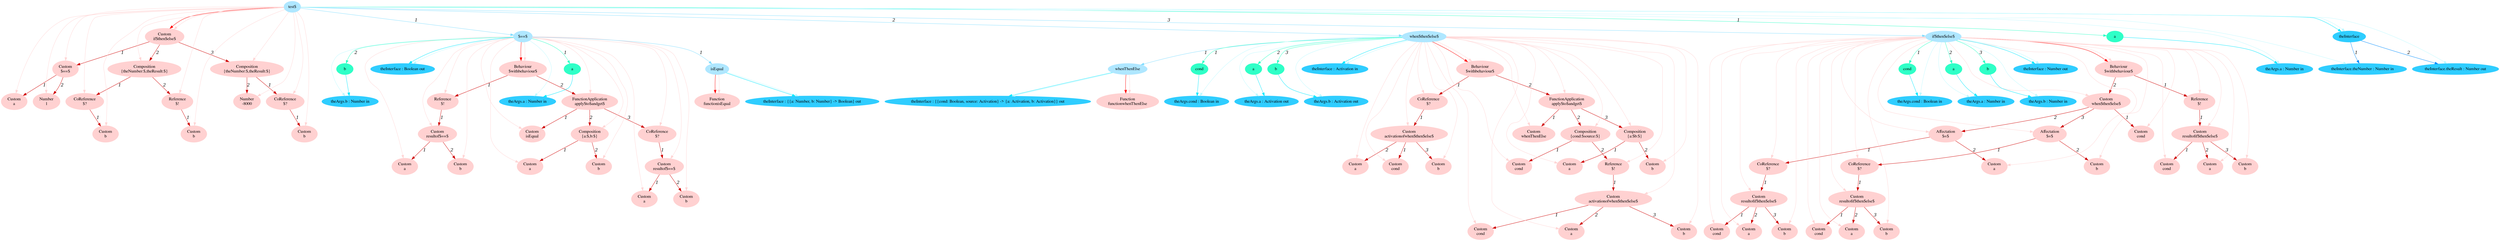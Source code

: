 digraph g{node_12953 [shape="ellipse", style="filled", color="#ffd1d1", fontname="Times", label="Function
functionisEqual" ]
node_12970 [shape="ellipse", style="filled", color="#ffd1d1", fontname="Times", label="Behaviour
$withbehaviour$" ]
node_12972 [shape="ellipse", style="filled", color="#ffd1d1", fontname="Times", label="Reference
$!" ]
node_12974 [shape="ellipse", style="filled", color="#ffd1d1", fontname="Times", label="Custom
resultof$==$" ]
node_12976 [shape="ellipse", style="filled", color="#ffd1d1", fontname="Times", label="Custom
a" ]
node_12978 [shape="ellipse", style="filled", color="#ffd1d1", fontname="Times", label="Custom
b" ]
node_12983 [shape="ellipse", style="filled", color="#ffd1d1", fontname="Times", label="FunctionApplication
apply$to$andget$" ]
node_12985 [shape="ellipse", style="filled", color="#ffd1d1", fontname="Times", label="Custom
isEqual" ]
node_12987 [shape="ellipse", style="filled", color="#ffd1d1", fontname="Times", label="Composition
{a:$,b:$}" ]
node_12989 [shape="ellipse", style="filled", color="#ffd1d1", fontname="Times", label="Custom
a" ]
node_12991 [shape="ellipse", style="filled", color="#ffd1d1", fontname="Times", label="Custom
b" ]
node_12995 [shape="ellipse", style="filled", color="#ffd1d1", fontname="Times", label="CoReference
$?" ]
node_12997 [shape="ellipse", style="filled", color="#ffd1d1", fontname="Times", label="Custom
resultof$==$" ]
node_12999 [shape="ellipse", style="filled", color="#ffd1d1", fontname="Times", label="Custom
a" ]
node_13001 [shape="ellipse", style="filled", color="#ffd1d1", fontname="Times", label="Custom
b" ]
node_13017 [shape="ellipse", style="filled", color="#ffd1d1", fontname="Times", label="Function
functionwhenThenElse" ]
node_13039 [shape="ellipse", style="filled", color="#ffd1d1", fontname="Times", label="Behaviour
$withbehaviour$" ]
node_13041 [shape="ellipse", style="filled", color="#ffd1d1", fontname="Times", label="CoReference
$?" ]
node_13043 [shape="ellipse", style="filled", color="#ffd1d1", fontname="Times", label="Custom
activationofwhen$then$else$" ]
node_13045 [shape="ellipse", style="filled", color="#ffd1d1", fontname="Times", label="Custom
cond" ]
node_13047 [shape="ellipse", style="filled", color="#ffd1d1", fontname="Times", label="Custom
a" ]
node_13049 [shape="ellipse", style="filled", color="#ffd1d1", fontname="Times", label="Custom
b" ]
node_13055 [shape="ellipse", style="filled", color="#ffd1d1", fontname="Times", label="FunctionApplication
apply$to$andget$" ]
node_13057 [shape="ellipse", style="filled", color="#ffd1d1", fontname="Times", label="Custom
whenThenElse" ]
node_13059 [shape="ellipse", style="filled", color="#ffd1d1", fontname="Times", label="Composition
{cond:$source:$}" ]
node_13061 [shape="ellipse", style="filled", color="#ffd1d1", fontname="Times", label="Custom
cond" ]
node_13063 [shape="ellipse", style="filled", color="#ffd1d1", fontname="Times", label="Reference
$!" ]
node_13065 [shape="ellipse", style="filled", color="#ffd1d1", fontname="Times", label="Custom
activationofwhen$then$else$" ]
node_13067 [shape="ellipse", style="filled", color="#ffd1d1", fontname="Times", label="Custom
cond" ]
node_13069 [shape="ellipse", style="filled", color="#ffd1d1", fontname="Times", label="Custom
a" ]
node_13071 [shape="ellipse", style="filled", color="#ffd1d1", fontname="Times", label="Custom
b" ]
node_13079 [shape="ellipse", style="filled", color="#ffd1d1", fontname="Times", label="Composition
{a:$b:$}" ]
node_13081 [shape="ellipse", style="filled", color="#ffd1d1", fontname="Times", label="Custom
a" ]
node_13083 [shape="ellipse", style="filled", color="#ffd1d1", fontname="Times", label="Custom
b" ]
node_13112 [shape="ellipse", style="filled", color="#ffd1d1", fontname="Times", label="Behaviour
$withbehaviour$" ]
node_13114 [shape="ellipse", style="filled", color="#ffd1d1", fontname="Times", label="Reference
$!" ]
node_13116 [shape="ellipse", style="filled", color="#ffd1d1", fontname="Times", label="Custom
resultofif$then$else$" ]
node_13118 [shape="ellipse", style="filled", color="#ffd1d1", fontname="Times", label="Custom
cond" ]
node_13120 [shape="ellipse", style="filled", color="#ffd1d1", fontname="Times", label="Custom
a" ]
node_13122 [shape="ellipse", style="filled", color="#ffd1d1", fontname="Times", label="Custom
b" ]
node_13128 [shape="ellipse", style="filled", color="#ffd1d1", fontname="Times", label="Custom
when$then$else$" ]
node_13130 [shape="ellipse", style="filled", color="#ffd1d1", fontname="Times", label="Custom
cond" ]
node_13132 [shape="ellipse", style="filled", color="#ffd1d1", fontname="Times", label="Affectation
$=$" ]
node_13134 [shape="ellipse", style="filled", color="#ffd1d1", fontname="Times", label="CoReference
$?" ]
node_13136 [shape="ellipse", style="filled", color="#ffd1d1", fontname="Times", label="Custom
resultofif$then$else$" ]
node_13138 [shape="ellipse", style="filled", color="#ffd1d1", fontname="Times", label="Custom
cond" ]
node_13140 [shape="ellipse", style="filled", color="#ffd1d1", fontname="Times", label="Custom
a" ]
node_13142 [shape="ellipse", style="filled", color="#ffd1d1", fontname="Times", label="Custom
b" ]
node_13148 [shape="ellipse", style="filled", color="#ffd1d1", fontname="Times", label="Custom
a" ]
node_13152 [shape="ellipse", style="filled", color="#ffd1d1", fontname="Times", label="Affectation
$=$" ]
node_13154 [shape="ellipse", style="filled", color="#ffd1d1", fontname="Times", label="CoReference
$?" ]
node_13156 [shape="ellipse", style="filled", color="#ffd1d1", fontname="Times", label="Custom
resultofif$then$else$" ]
node_13158 [shape="ellipse", style="filled", color="#ffd1d1", fontname="Times", label="Custom
cond" ]
node_13160 [shape="ellipse", style="filled", color="#ffd1d1", fontname="Times", label="Custom
a" ]
node_13162 [shape="ellipse", style="filled", color="#ffd1d1", fontname="Times", label="Custom
b" ]
node_13168 [shape="ellipse", style="filled", color="#ffd1d1", fontname="Times", label="Custom
b" ]
node_13195 [shape="ellipse", style="filled", color="#ffd1d1", fontname="Times", label="Custom
if$then$else$" ]
node_13197 [shape="ellipse", style="filled", color="#ffd1d1", fontname="Times", label="Custom
$==$" ]
node_13199 [shape="ellipse", style="filled", color="#ffd1d1", fontname="Times", label="Custom
a" ]
node_13201 [shape="ellipse", style="filled", color="#ffd1d1", fontname="Times", label="Number
1" ]
node_13205 [shape="ellipse", style="filled", color="#ffd1d1", fontname="Times", label="Composition
{theNumber:$,theResult:$}" ]
node_13207 [shape="ellipse", style="filled", color="#ffd1d1", fontname="Times", label="CoReference
$?" ]
node_13209 [shape="ellipse", style="filled", color="#ffd1d1", fontname="Times", label="Custom
b" ]
node_13212 [shape="ellipse", style="filled", color="#ffd1d1", fontname="Times", label="Reference
$!" ]
node_13214 [shape="ellipse", style="filled", color="#ffd1d1", fontname="Times", label="Custom
b" ]
node_13219 [shape="ellipse", style="filled", color="#ffd1d1", fontname="Times", label="Composition
{theNumber:$,theResult:$}" ]
node_13221 [shape="ellipse", style="filled", color="#ffd1d1", fontname="Times", label="CoReference
$?" ]
node_13223 [shape="ellipse", style="filled", color="#ffd1d1", fontname="Times", label="Custom
b" ]
node_13226 [shape="ellipse", style="filled", color="#ffd1d1", fontname="Times", label="Number
-8000" ]
node_12947 [shape="ellipse", style="filled", color="#afe7ff", fontname="Times", label="test$" ]
node_12948 [shape="ellipse", style="filled", color="#afe7ff", fontname="Times", label="$==$" ]
node_12949 [shape="ellipse", style="filled", color="#afe7ff", fontname="Times", label="isEqual" ]
node_13012 [shape="ellipse", style="filled", color="#afe7ff", fontname="Times", label="when$then$else$" ]
node_13013 [shape="ellipse", style="filled", color="#afe7ff", fontname="Times", label="whenThenElse" ]
node_13093 [shape="ellipse", style="filled", color="#afe7ff", fontname="Times", label="if$then$else$" ]
node_12957 [shape="ellipse", style="filled", color="#2fffc7", fontname="Times", label="a" ]
node_12961 [shape="ellipse", style="filled", color="#2fffc7", fontname="Times", label="b" ]
node_13021 [shape="ellipse", style="filled", color="#2fffc7", fontname="Times", label="cond" ]
node_13025 [shape="ellipse", style="filled", color="#2fffc7", fontname="Times", label="a" ]
node_13029 [shape="ellipse", style="filled", color="#2fffc7", fontname="Times", label="b" ]
node_13094 [shape="ellipse", style="filled", color="#2fffc7", fontname="Times", label="cond" ]
node_13098 [shape="ellipse", style="filled", color="#2fffc7", fontname="Times", label="a" ]
node_13102 [shape="ellipse", style="filled", color="#2fffc7", fontname="Times", label="b" ]
node_13181 [shape="ellipse", style="filled", color="#2fffc7", fontname="Times", label="a" ]
node_12950 [shape="ellipse", style="filled", color="#2fcdff", fontname="Times", label="theInterface : {{a: Number, b: Number} -> Boolean} out" ]
node_12958 [shape="ellipse", style="filled", color="#2fcdff", fontname="Times", label="theArgs.a : Number in" ]
node_12962 [shape="ellipse", style="filled", color="#2fcdff", fontname="Times", label="theArgs.b : Number in" ]
node_12967 [shape="ellipse", style="filled", color="#2fcdff", fontname="Times", label="theInterface : Boolean out" ]
node_13014 [shape="ellipse", style="filled", color="#2fcdff", fontname="Times", label="theInterface : {{cond: Boolean, source: Activation} -> {a: Activation, b: Activation}} out" ]
node_13022 [shape="ellipse", style="filled", color="#2fcdff", fontname="Times", label="theArgs.cond : Boolean in" ]
node_13026 [shape="ellipse", style="filled", color="#2fcdff", fontname="Times", label="theArgs.a : Activation out" ]
node_13030 [shape="ellipse", style="filled", color="#2fcdff", fontname="Times", label="theArgs.b : Activation out" ]
node_13036 [shape="ellipse", style="filled", color="#2fcdff", fontname="Times", label="theInterface : Activation in" ]
node_13095 [shape="ellipse", style="filled", color="#2fcdff", fontname="Times", label="theArgs.cond : Boolean in" ]
node_13099 [shape="ellipse", style="filled", color="#2fcdff", fontname="Times", label="theArgs.a : Number in" ]
node_13103 [shape="ellipse", style="filled", color="#2fcdff", fontname="Times", label="theArgs.b : Number in" ]
node_13109 [shape="ellipse", style="filled", color="#2fcdff", fontname="Times", label="theInterface : Number out" ]
node_13182 [shape="ellipse", style="filled", color="#2fcdff", fontname="Times", label="theArgs.a : Number in" ]
node_13186 [shape="ellipse", style="filled", color="#2fcdff", fontname="Times", label="theInterface" ]
node_13187 [shape="ellipse", style="filled", color="#2fcdff", fontname="Times", label="theInterface.theNumber : Number in" ]
node_13189 [shape="ellipse", style="filled", color="#2fcdff", fontname="Times", label="theInterface.theResult : Number out" ]
node_12974 -> node_12976 [dir=forward, arrowHead=normal, fontname="Times-Italic", arrowsize=1, color="#d00000", label="1",  headlabel="", taillabel="" ]
node_12974 -> node_12978 [dir=forward, arrowHead=normal, fontname="Times-Italic", arrowsize=1, color="#d00000", label="2",  headlabel="", taillabel="" ]
node_12972 -> node_12974 [dir=forward, arrowHead=normal, fontname="Times-Italic", arrowsize=1, color="#d00000", label="1",  headlabel="", taillabel="" ]
node_12987 -> node_12989 [dir=forward, arrowHead=normal, fontname="Times-Italic", arrowsize=1, color="#d00000", label="1",  headlabel="", taillabel="" ]
node_12987 -> node_12991 [dir=forward, arrowHead=normal, fontname="Times-Italic", arrowsize=1, color="#d00000", label="2",  headlabel="", taillabel="" ]
node_12997 -> node_12999 [dir=forward, arrowHead=normal, fontname="Times-Italic", arrowsize=1, color="#d00000", label="1",  headlabel="", taillabel="" ]
node_12997 -> node_13001 [dir=forward, arrowHead=normal, fontname="Times-Italic", arrowsize=1, color="#d00000", label="2",  headlabel="", taillabel="" ]
node_12995 -> node_12997 [dir=forward, arrowHead=normal, fontname="Times-Italic", arrowsize=1, color="#d00000", label="1",  headlabel="", taillabel="" ]
node_12983 -> node_12985 [dir=forward, arrowHead=normal, fontname="Times-Italic", arrowsize=1, color="#d00000", label="1",  headlabel="", taillabel="" ]
node_12983 -> node_12987 [dir=forward, arrowHead=normal, fontname="Times-Italic", arrowsize=1, color="#d00000", label="2",  headlabel="", taillabel="" ]
node_12983 -> node_12995 [dir=forward, arrowHead=normal, fontname="Times-Italic", arrowsize=1, color="#d00000", label="3",  headlabel="", taillabel="" ]
node_12970 -> node_12972 [dir=forward, arrowHead=normal, fontname="Times-Italic", arrowsize=1, color="#d00000", label="1",  headlabel="", taillabel="" ]
node_12970 -> node_12983 [dir=forward, arrowHead=normal, fontname="Times-Italic", arrowsize=1, color="#d00000", label="2",  headlabel="", taillabel="" ]
node_13043 -> node_13045 [dir=forward, arrowHead=normal, fontname="Times-Italic", arrowsize=1, color="#d00000", label="1",  headlabel="", taillabel="" ]
node_13043 -> node_13047 [dir=forward, arrowHead=normal, fontname="Times-Italic", arrowsize=1, color="#d00000", label="2",  headlabel="", taillabel="" ]
node_13043 -> node_13049 [dir=forward, arrowHead=normal, fontname="Times-Italic", arrowsize=1, color="#d00000", label="3",  headlabel="", taillabel="" ]
node_13041 -> node_13043 [dir=forward, arrowHead=normal, fontname="Times-Italic", arrowsize=1, color="#d00000", label="1",  headlabel="", taillabel="" ]
node_13065 -> node_13067 [dir=forward, arrowHead=normal, fontname="Times-Italic", arrowsize=1, color="#d00000", label="1",  headlabel="", taillabel="" ]
node_13065 -> node_13069 [dir=forward, arrowHead=normal, fontname="Times-Italic", arrowsize=1, color="#d00000", label="2",  headlabel="", taillabel="" ]
node_13065 -> node_13071 [dir=forward, arrowHead=normal, fontname="Times-Italic", arrowsize=1, color="#d00000", label="3",  headlabel="", taillabel="" ]
node_13063 -> node_13065 [dir=forward, arrowHead=normal, fontname="Times-Italic", arrowsize=1, color="#d00000", label="1",  headlabel="", taillabel="" ]
node_13059 -> node_13061 [dir=forward, arrowHead=normal, fontname="Times-Italic", arrowsize=1, color="#d00000", label="1",  headlabel="", taillabel="" ]
node_13059 -> node_13063 [dir=forward, arrowHead=normal, fontname="Times-Italic", arrowsize=1, color="#d00000", label="2",  headlabel="", taillabel="" ]
node_13079 -> node_13081 [dir=forward, arrowHead=normal, fontname="Times-Italic", arrowsize=1, color="#d00000", label="1",  headlabel="", taillabel="" ]
node_13079 -> node_13083 [dir=forward, arrowHead=normal, fontname="Times-Italic", arrowsize=1, color="#d00000", label="2",  headlabel="", taillabel="" ]
node_13055 -> node_13057 [dir=forward, arrowHead=normal, fontname="Times-Italic", arrowsize=1, color="#d00000", label="1",  headlabel="", taillabel="" ]
node_13055 -> node_13059 [dir=forward, arrowHead=normal, fontname="Times-Italic", arrowsize=1, color="#d00000", label="2",  headlabel="", taillabel="" ]
node_13055 -> node_13079 [dir=forward, arrowHead=normal, fontname="Times-Italic", arrowsize=1, color="#d00000", label="3",  headlabel="", taillabel="" ]
node_13039 -> node_13041 [dir=forward, arrowHead=normal, fontname="Times-Italic", arrowsize=1, color="#d00000", label="1",  headlabel="", taillabel="" ]
node_13039 -> node_13055 [dir=forward, arrowHead=normal, fontname="Times-Italic", arrowsize=1, color="#d00000", label="2",  headlabel="", taillabel="" ]
node_13116 -> node_13118 [dir=forward, arrowHead=normal, fontname="Times-Italic", arrowsize=1, color="#d00000", label="1",  headlabel="", taillabel="" ]
node_13116 -> node_13120 [dir=forward, arrowHead=normal, fontname="Times-Italic", arrowsize=1, color="#d00000", label="2",  headlabel="", taillabel="" ]
node_13116 -> node_13122 [dir=forward, arrowHead=normal, fontname="Times-Italic", arrowsize=1, color="#d00000", label="3",  headlabel="", taillabel="" ]
node_13114 -> node_13116 [dir=forward, arrowHead=normal, fontname="Times-Italic", arrowsize=1, color="#d00000", label="1",  headlabel="", taillabel="" ]
node_13136 -> node_13138 [dir=forward, arrowHead=normal, fontname="Times-Italic", arrowsize=1, color="#d00000", label="1",  headlabel="", taillabel="" ]
node_13136 -> node_13140 [dir=forward, arrowHead=normal, fontname="Times-Italic", arrowsize=1, color="#d00000", label="2",  headlabel="", taillabel="" ]
node_13136 -> node_13142 [dir=forward, arrowHead=normal, fontname="Times-Italic", arrowsize=1, color="#d00000", label="3",  headlabel="", taillabel="" ]
node_13134 -> node_13136 [dir=forward, arrowHead=normal, fontname="Times-Italic", arrowsize=1, color="#d00000", label="1",  headlabel="", taillabel="" ]
node_13132 -> node_13134 [dir=forward, arrowHead=normal, fontname="Times-Italic", arrowsize=1, color="#d00000", label="1",  headlabel="", taillabel="" ]
node_13132 -> node_13148 [dir=forward, arrowHead=normal, fontname="Times-Italic", arrowsize=1, color="#d00000", label="2",  headlabel="", taillabel="" ]
node_13156 -> node_13158 [dir=forward, arrowHead=normal, fontname="Times-Italic", arrowsize=1, color="#d00000", label="1",  headlabel="", taillabel="" ]
node_13156 -> node_13160 [dir=forward, arrowHead=normal, fontname="Times-Italic", arrowsize=1, color="#d00000", label="2",  headlabel="", taillabel="" ]
node_13156 -> node_13162 [dir=forward, arrowHead=normal, fontname="Times-Italic", arrowsize=1, color="#d00000", label="3",  headlabel="", taillabel="" ]
node_13154 -> node_13156 [dir=forward, arrowHead=normal, fontname="Times-Italic", arrowsize=1, color="#d00000", label="1",  headlabel="", taillabel="" ]
node_13152 -> node_13154 [dir=forward, arrowHead=normal, fontname="Times-Italic", arrowsize=1, color="#d00000", label="1",  headlabel="", taillabel="" ]
node_13152 -> node_13168 [dir=forward, arrowHead=normal, fontname="Times-Italic", arrowsize=1, color="#d00000", label="2",  headlabel="", taillabel="" ]
node_13128 -> node_13130 [dir=forward, arrowHead=normal, fontname="Times-Italic", arrowsize=1, color="#d00000", label="1",  headlabel="", taillabel="" ]
node_13128 -> node_13132 [dir=forward, arrowHead=normal, fontname="Times-Italic", arrowsize=1, color="#d00000", label="2",  headlabel="", taillabel="" ]
node_13128 -> node_13152 [dir=forward, arrowHead=normal, fontname="Times-Italic", arrowsize=1, color="#d00000", label="3",  headlabel="", taillabel="" ]
node_13112 -> node_13114 [dir=forward, arrowHead=normal, fontname="Times-Italic", arrowsize=1, color="#d00000", label="1",  headlabel="", taillabel="" ]
node_13112 -> node_13128 [dir=forward, arrowHead=normal, fontname="Times-Italic", arrowsize=1, color="#d00000", label="2",  headlabel="", taillabel="" ]
node_13197 -> node_13199 [dir=forward, arrowHead=normal, fontname="Times-Italic", arrowsize=1, color="#d00000", label="1",  headlabel="", taillabel="" ]
node_13197 -> node_13201 [dir=forward, arrowHead=normal, fontname="Times-Italic", arrowsize=1, color="#d00000", label="2",  headlabel="", taillabel="" ]
node_13207 -> node_13209 [dir=forward, arrowHead=normal, fontname="Times-Italic", arrowsize=1, color="#d00000", label="1",  headlabel="", taillabel="" ]
node_13212 -> node_13214 [dir=forward, arrowHead=normal, fontname="Times-Italic", arrowsize=1, color="#d00000", label="1",  headlabel="", taillabel="" ]
node_13205 -> node_13207 [dir=forward, arrowHead=normal, fontname="Times-Italic", arrowsize=1, color="#d00000", label="1",  headlabel="", taillabel="" ]
node_13205 -> node_13212 [dir=forward, arrowHead=normal, fontname="Times-Italic", arrowsize=1, color="#d00000", label="2",  headlabel="", taillabel="" ]
node_13221 -> node_13223 [dir=forward, arrowHead=normal, fontname="Times-Italic", arrowsize=1, color="#d00000", label="1",  headlabel="", taillabel="" ]
node_13219 -> node_13221 [dir=forward, arrowHead=normal, fontname="Times-Italic", arrowsize=1, color="#d00000", label="1",  headlabel="", taillabel="" ]
node_13219 -> node_13226 [dir=forward, arrowHead=normal, fontname="Times-Italic", arrowsize=1, color="#d00000", label="2",  headlabel="", taillabel="" ]
node_13195 -> node_13197 [dir=forward, arrowHead=normal, fontname="Times-Italic", arrowsize=1, color="#d00000", label="1",  headlabel="", taillabel="" ]
node_13195 -> node_13205 [dir=forward, arrowHead=normal, fontname="Times-Italic", arrowsize=1, color="#d00000", label="2",  headlabel="", taillabel="" ]
node_13195 -> node_13219 [dir=forward, arrowHead=normal, fontname="Times-Italic", arrowsize=1, color="#d00000", label="3",  headlabel="", taillabel="" ]
node_12949 -> node_12953 [dir=forward, arrowHead=normal, fontname="Times-Italic", arrowsize=1, color="#ff0000", label="",  headlabel="", taillabel="" ]
node_12948 -> node_12970 [dir=forward, arrowHead=normal, fontname="Times-Italic", arrowsize=1, color="#ff0000", label="",  headlabel="", taillabel="" ]
node_13013 -> node_13017 [dir=forward, arrowHead=normal, fontname="Times-Italic", arrowsize=1, color="#ff0000", label="",  headlabel="", taillabel="" ]
node_13012 -> node_13039 [dir=forward, arrowHead=normal, fontname="Times-Italic", arrowsize=1, color="#ff0000", label="",  headlabel="", taillabel="" ]
node_13093 -> node_13112 [dir=forward, arrowHead=normal, fontname="Times-Italic", arrowsize=1, color="#ff0000", label="",  headlabel="", taillabel="" ]
node_12947 -> node_13195 [dir=forward, arrowHead=normal, fontname="Times-Italic", arrowsize=1, color="#ff0000", label="",  headlabel="", taillabel="" ]
node_12949 -> node_12953 [dir=forward, arrowHead=normal, fontname="Times-Italic", arrowsize=1, color="#ffd5d5", label="",  headlabel="", taillabel="" ]
node_12948 -> node_12970 [dir=forward, arrowHead=normal, fontname="Times-Italic", arrowsize=1, color="#ffd5d5", label="",  headlabel="", taillabel="" ]
node_12948 -> node_12972 [dir=forward, arrowHead=normal, fontname="Times-Italic", arrowsize=1, color="#ffd5d5", label="",  headlabel="", taillabel="" ]
node_12948 -> node_12974 [dir=forward, arrowHead=normal, fontname="Times-Italic", arrowsize=1, color="#ffd5d5", label="",  headlabel="", taillabel="" ]
node_12948 -> node_12976 [dir=forward, arrowHead=normal, fontname="Times-Italic", arrowsize=1, color="#ffd5d5", label="",  headlabel="", taillabel="" ]
node_12948 -> node_12978 [dir=forward, arrowHead=normal, fontname="Times-Italic", arrowsize=1, color="#ffd5d5", label="",  headlabel="", taillabel="" ]
node_12948 -> node_12983 [dir=forward, arrowHead=normal, fontname="Times-Italic", arrowsize=1, color="#ffd5d5", label="",  headlabel="", taillabel="" ]
node_12948 -> node_12985 [dir=forward, arrowHead=normal, fontname="Times-Italic", arrowsize=1, color="#ffd5d5", label="",  headlabel="", taillabel="" ]
node_12948 -> node_12987 [dir=forward, arrowHead=normal, fontname="Times-Italic", arrowsize=1, color="#ffd5d5", label="",  headlabel="", taillabel="" ]
node_12948 -> node_12989 [dir=forward, arrowHead=normal, fontname="Times-Italic", arrowsize=1, color="#ffd5d5", label="",  headlabel="", taillabel="" ]
node_12948 -> node_12991 [dir=forward, arrowHead=normal, fontname="Times-Italic", arrowsize=1, color="#ffd5d5", label="",  headlabel="", taillabel="" ]
node_12948 -> node_12995 [dir=forward, arrowHead=normal, fontname="Times-Italic", arrowsize=1, color="#ffd5d5", label="",  headlabel="", taillabel="" ]
node_12948 -> node_12997 [dir=forward, arrowHead=normal, fontname="Times-Italic", arrowsize=1, color="#ffd5d5", label="",  headlabel="", taillabel="" ]
node_12948 -> node_12999 [dir=forward, arrowHead=normal, fontname="Times-Italic", arrowsize=1, color="#ffd5d5", label="",  headlabel="", taillabel="" ]
node_12948 -> node_13001 [dir=forward, arrowHead=normal, fontname="Times-Italic", arrowsize=1, color="#ffd5d5", label="",  headlabel="", taillabel="" ]
node_13013 -> node_13017 [dir=forward, arrowHead=normal, fontname="Times-Italic", arrowsize=1, color="#ffd5d5", label="",  headlabel="", taillabel="" ]
node_13012 -> node_13039 [dir=forward, arrowHead=normal, fontname="Times-Italic", arrowsize=1, color="#ffd5d5", label="",  headlabel="", taillabel="" ]
node_13012 -> node_13041 [dir=forward, arrowHead=normal, fontname="Times-Italic", arrowsize=1, color="#ffd5d5", label="",  headlabel="", taillabel="" ]
node_13012 -> node_13043 [dir=forward, arrowHead=normal, fontname="Times-Italic", arrowsize=1, color="#ffd5d5", label="",  headlabel="", taillabel="" ]
node_13012 -> node_13045 [dir=forward, arrowHead=normal, fontname="Times-Italic", arrowsize=1, color="#ffd5d5", label="",  headlabel="", taillabel="" ]
node_13012 -> node_13047 [dir=forward, arrowHead=normal, fontname="Times-Italic", arrowsize=1, color="#ffd5d5", label="",  headlabel="", taillabel="" ]
node_13012 -> node_13049 [dir=forward, arrowHead=normal, fontname="Times-Italic", arrowsize=1, color="#ffd5d5", label="",  headlabel="", taillabel="" ]
node_13012 -> node_13055 [dir=forward, arrowHead=normal, fontname="Times-Italic", arrowsize=1, color="#ffd5d5", label="",  headlabel="", taillabel="" ]
node_13012 -> node_13057 [dir=forward, arrowHead=normal, fontname="Times-Italic", arrowsize=1, color="#ffd5d5", label="",  headlabel="", taillabel="" ]
node_13012 -> node_13059 [dir=forward, arrowHead=normal, fontname="Times-Italic", arrowsize=1, color="#ffd5d5", label="",  headlabel="", taillabel="" ]
node_13012 -> node_13061 [dir=forward, arrowHead=normal, fontname="Times-Italic", arrowsize=1, color="#ffd5d5", label="",  headlabel="", taillabel="" ]
node_13012 -> node_13063 [dir=forward, arrowHead=normal, fontname="Times-Italic", arrowsize=1, color="#ffd5d5", label="",  headlabel="", taillabel="" ]
node_13012 -> node_13065 [dir=forward, arrowHead=normal, fontname="Times-Italic", arrowsize=1, color="#ffd5d5", label="",  headlabel="", taillabel="" ]
node_13012 -> node_13067 [dir=forward, arrowHead=normal, fontname="Times-Italic", arrowsize=1, color="#ffd5d5", label="",  headlabel="", taillabel="" ]
node_13012 -> node_13069 [dir=forward, arrowHead=normal, fontname="Times-Italic", arrowsize=1, color="#ffd5d5", label="",  headlabel="", taillabel="" ]
node_13012 -> node_13071 [dir=forward, arrowHead=normal, fontname="Times-Italic", arrowsize=1, color="#ffd5d5", label="",  headlabel="", taillabel="" ]
node_13012 -> node_13079 [dir=forward, arrowHead=normal, fontname="Times-Italic", arrowsize=1, color="#ffd5d5", label="",  headlabel="", taillabel="" ]
node_13012 -> node_13081 [dir=forward, arrowHead=normal, fontname="Times-Italic", arrowsize=1, color="#ffd5d5", label="",  headlabel="", taillabel="" ]
node_13012 -> node_13083 [dir=forward, arrowHead=normal, fontname="Times-Italic", arrowsize=1, color="#ffd5d5", label="",  headlabel="", taillabel="" ]
node_13093 -> node_13112 [dir=forward, arrowHead=normal, fontname="Times-Italic", arrowsize=1, color="#ffd5d5", label="",  headlabel="", taillabel="" ]
node_13093 -> node_13114 [dir=forward, arrowHead=normal, fontname="Times-Italic", arrowsize=1, color="#ffd5d5", label="",  headlabel="", taillabel="" ]
node_13093 -> node_13116 [dir=forward, arrowHead=normal, fontname="Times-Italic", arrowsize=1, color="#ffd5d5", label="",  headlabel="", taillabel="" ]
node_13093 -> node_13118 [dir=forward, arrowHead=normal, fontname="Times-Italic", arrowsize=1, color="#ffd5d5", label="",  headlabel="", taillabel="" ]
node_13093 -> node_13120 [dir=forward, arrowHead=normal, fontname="Times-Italic", arrowsize=1, color="#ffd5d5", label="",  headlabel="", taillabel="" ]
node_13093 -> node_13122 [dir=forward, arrowHead=normal, fontname="Times-Italic", arrowsize=1, color="#ffd5d5", label="",  headlabel="", taillabel="" ]
node_13093 -> node_13128 [dir=forward, arrowHead=normal, fontname="Times-Italic", arrowsize=1, color="#ffd5d5", label="",  headlabel="", taillabel="" ]
node_13093 -> node_13130 [dir=forward, arrowHead=normal, fontname="Times-Italic", arrowsize=1, color="#ffd5d5", label="",  headlabel="", taillabel="" ]
node_13093 -> node_13132 [dir=forward, arrowHead=normal, fontname="Times-Italic", arrowsize=1, color="#ffd5d5", label="",  headlabel="", taillabel="" ]
node_13093 -> node_13134 [dir=forward, arrowHead=normal, fontname="Times-Italic", arrowsize=1, color="#ffd5d5", label="",  headlabel="", taillabel="" ]
node_13093 -> node_13136 [dir=forward, arrowHead=normal, fontname="Times-Italic", arrowsize=1, color="#ffd5d5", label="",  headlabel="", taillabel="" ]
node_13093 -> node_13138 [dir=forward, arrowHead=normal, fontname="Times-Italic", arrowsize=1, color="#ffd5d5", label="",  headlabel="", taillabel="" ]
node_13093 -> node_13140 [dir=forward, arrowHead=normal, fontname="Times-Italic", arrowsize=1, color="#ffd5d5", label="",  headlabel="", taillabel="" ]
node_13093 -> node_13142 [dir=forward, arrowHead=normal, fontname="Times-Italic", arrowsize=1, color="#ffd5d5", label="",  headlabel="", taillabel="" ]
node_13093 -> node_13148 [dir=forward, arrowHead=normal, fontname="Times-Italic", arrowsize=1, color="#ffd5d5", label="",  headlabel="", taillabel="" ]
node_13093 -> node_13152 [dir=forward, arrowHead=normal, fontname="Times-Italic", arrowsize=1, color="#ffd5d5", label="",  headlabel="", taillabel="" ]
node_13093 -> node_13154 [dir=forward, arrowHead=normal, fontname="Times-Italic", arrowsize=1, color="#ffd5d5", label="",  headlabel="", taillabel="" ]
node_13093 -> node_13156 [dir=forward, arrowHead=normal, fontname="Times-Italic", arrowsize=1, color="#ffd5d5", label="",  headlabel="", taillabel="" ]
node_13093 -> node_13158 [dir=forward, arrowHead=normal, fontname="Times-Italic", arrowsize=1, color="#ffd5d5", label="",  headlabel="", taillabel="" ]
node_13093 -> node_13160 [dir=forward, arrowHead=normal, fontname="Times-Italic", arrowsize=1, color="#ffd5d5", label="",  headlabel="", taillabel="" ]
node_13093 -> node_13162 [dir=forward, arrowHead=normal, fontname="Times-Italic", arrowsize=1, color="#ffd5d5", label="",  headlabel="", taillabel="" ]
node_13093 -> node_13168 [dir=forward, arrowHead=normal, fontname="Times-Italic", arrowsize=1, color="#ffd5d5", label="",  headlabel="", taillabel="" ]
node_12947 -> node_13195 [dir=forward, arrowHead=normal, fontname="Times-Italic", arrowsize=1, color="#ffd5d5", label="",  headlabel="", taillabel="" ]
node_12947 -> node_13197 [dir=forward, arrowHead=normal, fontname="Times-Italic", arrowsize=1, color="#ffd5d5", label="",  headlabel="", taillabel="" ]
node_12947 -> node_13199 [dir=forward, arrowHead=normal, fontname="Times-Italic", arrowsize=1, color="#ffd5d5", label="",  headlabel="", taillabel="" ]
node_12947 -> node_13201 [dir=forward, arrowHead=normal, fontname="Times-Italic", arrowsize=1, color="#ffd5d5", label="",  headlabel="", taillabel="" ]
node_12947 -> node_13205 [dir=forward, arrowHead=normal, fontname="Times-Italic", arrowsize=1, color="#ffd5d5", label="",  headlabel="", taillabel="" ]
node_12947 -> node_13207 [dir=forward, arrowHead=normal, fontname="Times-Italic", arrowsize=1, color="#ffd5d5", label="",  headlabel="", taillabel="" ]
node_12947 -> node_13209 [dir=forward, arrowHead=normal, fontname="Times-Italic", arrowsize=1, color="#ffd5d5", label="",  headlabel="", taillabel="" ]
node_12947 -> node_13212 [dir=forward, arrowHead=normal, fontname="Times-Italic", arrowsize=1, color="#ffd5d5", label="",  headlabel="", taillabel="" ]
node_12947 -> node_13214 [dir=forward, arrowHead=normal, fontname="Times-Italic", arrowsize=1, color="#ffd5d5", label="",  headlabel="", taillabel="" ]
node_12947 -> node_13219 [dir=forward, arrowHead=normal, fontname="Times-Italic", arrowsize=1, color="#ffd5d5", label="",  headlabel="", taillabel="" ]
node_12947 -> node_13221 [dir=forward, arrowHead=normal, fontname="Times-Italic", arrowsize=1, color="#ffd5d5", label="",  headlabel="", taillabel="" ]
node_12947 -> node_13223 [dir=forward, arrowHead=normal, fontname="Times-Italic", arrowsize=1, color="#ffd5d5", label="",  headlabel="", taillabel="" ]
node_12947 -> node_13226 [dir=forward, arrowHead=normal, fontname="Times-Italic", arrowsize=1, color="#ffd5d5", label="",  headlabel="", taillabel="" ]
node_12948 -> node_12957 [dir=forward, arrowHead=normal, fontname="Times-Italic", arrowsize=1, color="#2fffc7", label="1",  headlabel="", taillabel="" ]
node_12948 -> node_12961 [dir=forward, arrowHead=normal, fontname="Times-Italic", arrowsize=1, color="#2fffc7", label="2",  headlabel="", taillabel="" ]
node_13012 -> node_13021 [dir=forward, arrowHead=normal, fontname="Times-Italic", arrowsize=1, color="#2fffc7", label="1",  headlabel="", taillabel="" ]
node_13012 -> node_13025 [dir=forward, arrowHead=normal, fontname="Times-Italic", arrowsize=1, color="#2fffc7", label="2",  headlabel="", taillabel="" ]
node_13012 -> node_13029 [dir=forward, arrowHead=normal, fontname="Times-Italic", arrowsize=1, color="#2fffc7", label="3",  headlabel="", taillabel="" ]
node_13093 -> node_13094 [dir=forward, arrowHead=normal, fontname="Times-Italic", arrowsize=1, color="#2fffc7", label="1",  headlabel="", taillabel="" ]
node_13093 -> node_13098 [dir=forward, arrowHead=normal, fontname="Times-Italic", arrowsize=1, color="#2fffc7", label="2",  headlabel="", taillabel="" ]
node_13093 -> node_13102 [dir=forward, arrowHead=normal, fontname="Times-Italic", arrowsize=1, color="#2fffc7", label="3",  headlabel="", taillabel="" ]
node_12947 -> node_13181 [dir=forward, arrowHead=normal, fontname="Times-Italic", arrowsize=1, color="#2fffc7", label="1",  headlabel="", taillabel="" ]
node_12957 -> node_12958 [dir=forward, arrowHead=normal, fontname="Times-Italic", arrowsize=1, color="#00e8ff", label="",  headlabel="", taillabel="" ]
node_12961 -> node_12962 [dir=forward, arrowHead=normal, fontname="Times-Italic", arrowsize=1, color="#00e8ff", label="",  headlabel="", taillabel="" ]
node_13021 -> node_13022 [dir=forward, arrowHead=normal, fontname="Times-Italic", arrowsize=1, color="#00e8ff", label="",  headlabel="", taillabel="" ]
node_13025 -> node_13026 [dir=forward, arrowHead=normal, fontname="Times-Italic", arrowsize=1, color="#00e8ff", label="",  headlabel="", taillabel="" ]
node_13029 -> node_13030 [dir=forward, arrowHead=normal, fontname="Times-Italic", arrowsize=1, color="#00e8ff", label="",  headlabel="", taillabel="" ]
node_13094 -> node_13095 [dir=forward, arrowHead=normal, fontname="Times-Italic", arrowsize=1, color="#00e8ff", label="",  headlabel="", taillabel="" ]
node_13098 -> node_13099 [dir=forward, arrowHead=normal, fontname="Times-Italic", arrowsize=1, color="#00e8ff", label="",  headlabel="", taillabel="" ]
node_13102 -> node_13103 [dir=forward, arrowHead=normal, fontname="Times-Italic", arrowsize=1, color="#00e8ff", label="",  headlabel="", taillabel="" ]
node_13181 -> node_13182 [dir=forward, arrowHead=normal, fontname="Times-Italic", arrowsize=1, color="#00e8ff", label="",  headlabel="", taillabel="" ]
node_12949 -> node_12950 [dir=forward, arrowHead=normal, fontname="Times-Italic", arrowsize=1, color="#00e8ff", label="",  headlabel="", taillabel="" ]
node_12948 -> node_12967 [dir=forward, arrowHead=normal, fontname="Times-Italic", arrowsize=1, color="#00e8ff", label="",  headlabel="", taillabel="" ]
node_13013 -> node_13014 [dir=forward, arrowHead=normal, fontname="Times-Italic", arrowsize=1, color="#00e8ff", label="",  headlabel="", taillabel="" ]
node_13012 -> node_13036 [dir=forward, arrowHead=normal, fontname="Times-Italic", arrowsize=1, color="#00e8ff", label="",  headlabel="", taillabel="" ]
node_13093 -> node_13109 [dir=forward, arrowHead=normal, fontname="Times-Italic", arrowsize=1, color="#00e8ff", label="",  headlabel="", taillabel="" ]
node_12947 -> node_13186 [dir=forward, arrowHead=normal, fontname="Times-Italic", arrowsize=1, color="#00e8ff", label="",  headlabel="", taillabel="" ]
node_12949 -> node_12950 [dir=forward, arrowHead=normal, fontname="Times-Italic", arrowsize=1, color="#bef9ff", label="",  headlabel="", taillabel="" ]
node_12948 -> node_12958 [dir=forward, arrowHead=normal, fontname="Times-Italic", arrowsize=1, color="#bef9ff", label="",  headlabel="", taillabel="" ]
node_12948 -> node_12962 [dir=forward, arrowHead=normal, fontname="Times-Italic", arrowsize=1, color="#bef9ff", label="",  headlabel="", taillabel="" ]
node_12948 -> node_12967 [dir=forward, arrowHead=normal, fontname="Times-Italic", arrowsize=1, color="#bef9ff", label="",  headlabel="", taillabel="" ]
node_13013 -> node_13014 [dir=forward, arrowHead=normal, fontname="Times-Italic", arrowsize=1, color="#bef9ff", label="",  headlabel="", taillabel="" ]
node_13012 -> node_13022 [dir=forward, arrowHead=normal, fontname="Times-Italic", arrowsize=1, color="#bef9ff", label="",  headlabel="", taillabel="" ]
node_13012 -> node_13026 [dir=forward, arrowHead=normal, fontname="Times-Italic", arrowsize=1, color="#bef9ff", label="",  headlabel="", taillabel="" ]
node_13012 -> node_13030 [dir=forward, arrowHead=normal, fontname="Times-Italic", arrowsize=1, color="#bef9ff", label="",  headlabel="", taillabel="" ]
node_13012 -> node_13036 [dir=forward, arrowHead=normal, fontname="Times-Italic", arrowsize=1, color="#bef9ff", label="",  headlabel="", taillabel="" ]
node_13093 -> node_13095 [dir=forward, arrowHead=normal, fontname="Times-Italic", arrowsize=1, color="#bef9ff", label="",  headlabel="", taillabel="" ]
node_13093 -> node_13099 [dir=forward, arrowHead=normal, fontname="Times-Italic", arrowsize=1, color="#bef9ff", label="",  headlabel="", taillabel="" ]
node_13093 -> node_13103 [dir=forward, arrowHead=normal, fontname="Times-Italic", arrowsize=1, color="#bef9ff", label="",  headlabel="", taillabel="" ]
node_13093 -> node_13109 [dir=forward, arrowHead=normal, fontname="Times-Italic", arrowsize=1, color="#bef9ff", label="",  headlabel="", taillabel="" ]
node_12947 -> node_13182 [dir=forward, arrowHead=normal, fontname="Times-Italic", arrowsize=1, color="#bef9ff", label="",  headlabel="", taillabel="" ]
node_12947 -> node_13187 [dir=forward, arrowHead=normal, fontname="Times-Italic", arrowsize=1, color="#bef9ff", label="",  headlabel="", taillabel="" ]
node_12947 -> node_13189 [dir=forward, arrowHead=normal, fontname="Times-Italic", arrowsize=1, color="#bef9ff", label="",  headlabel="", taillabel="" ]
node_12947 -> node_13186 [dir=forward, arrowHead=normal, fontname="Times-Italic", arrowsize=1, color="#bef9ff", label="",  headlabel="", taillabel="" ]
node_13186 -> node_13187 [dir=forward, arrowHead=normal, fontname="Times-Italic", arrowsize=1, color="#008cff", label="1",  headlabel="", taillabel="" ]
node_13186 -> node_13189 [dir=forward, arrowHead=normal, fontname="Times-Italic", arrowsize=1, color="#008cff", label="2",  headlabel="", taillabel="" ]
node_12948 -> node_12949 [dir=forward, arrowHead=normal, fontname="Times-Italic", arrowsize=1, color="#81ddff", label="1",  headlabel="", taillabel="" ]
node_13012 -> node_13013 [dir=forward, arrowHead=normal, fontname="Times-Italic", arrowsize=1, color="#81ddff", label="1",  headlabel="", taillabel="" ]
node_12947 -> node_12948 [dir=forward, arrowHead=normal, fontname="Times-Italic", arrowsize=1, color="#81ddff", label="1",  headlabel="", taillabel="" ]
node_12947 -> node_13012 [dir=forward, arrowHead=normal, fontname="Times-Italic", arrowsize=1, color="#81ddff", label="2",  headlabel="", taillabel="" ]
node_12947 -> node_13093 [dir=forward, arrowHead=normal, fontname="Times-Italic", arrowsize=1, color="#81ddff", label="3",  headlabel="", taillabel="" ]
}
